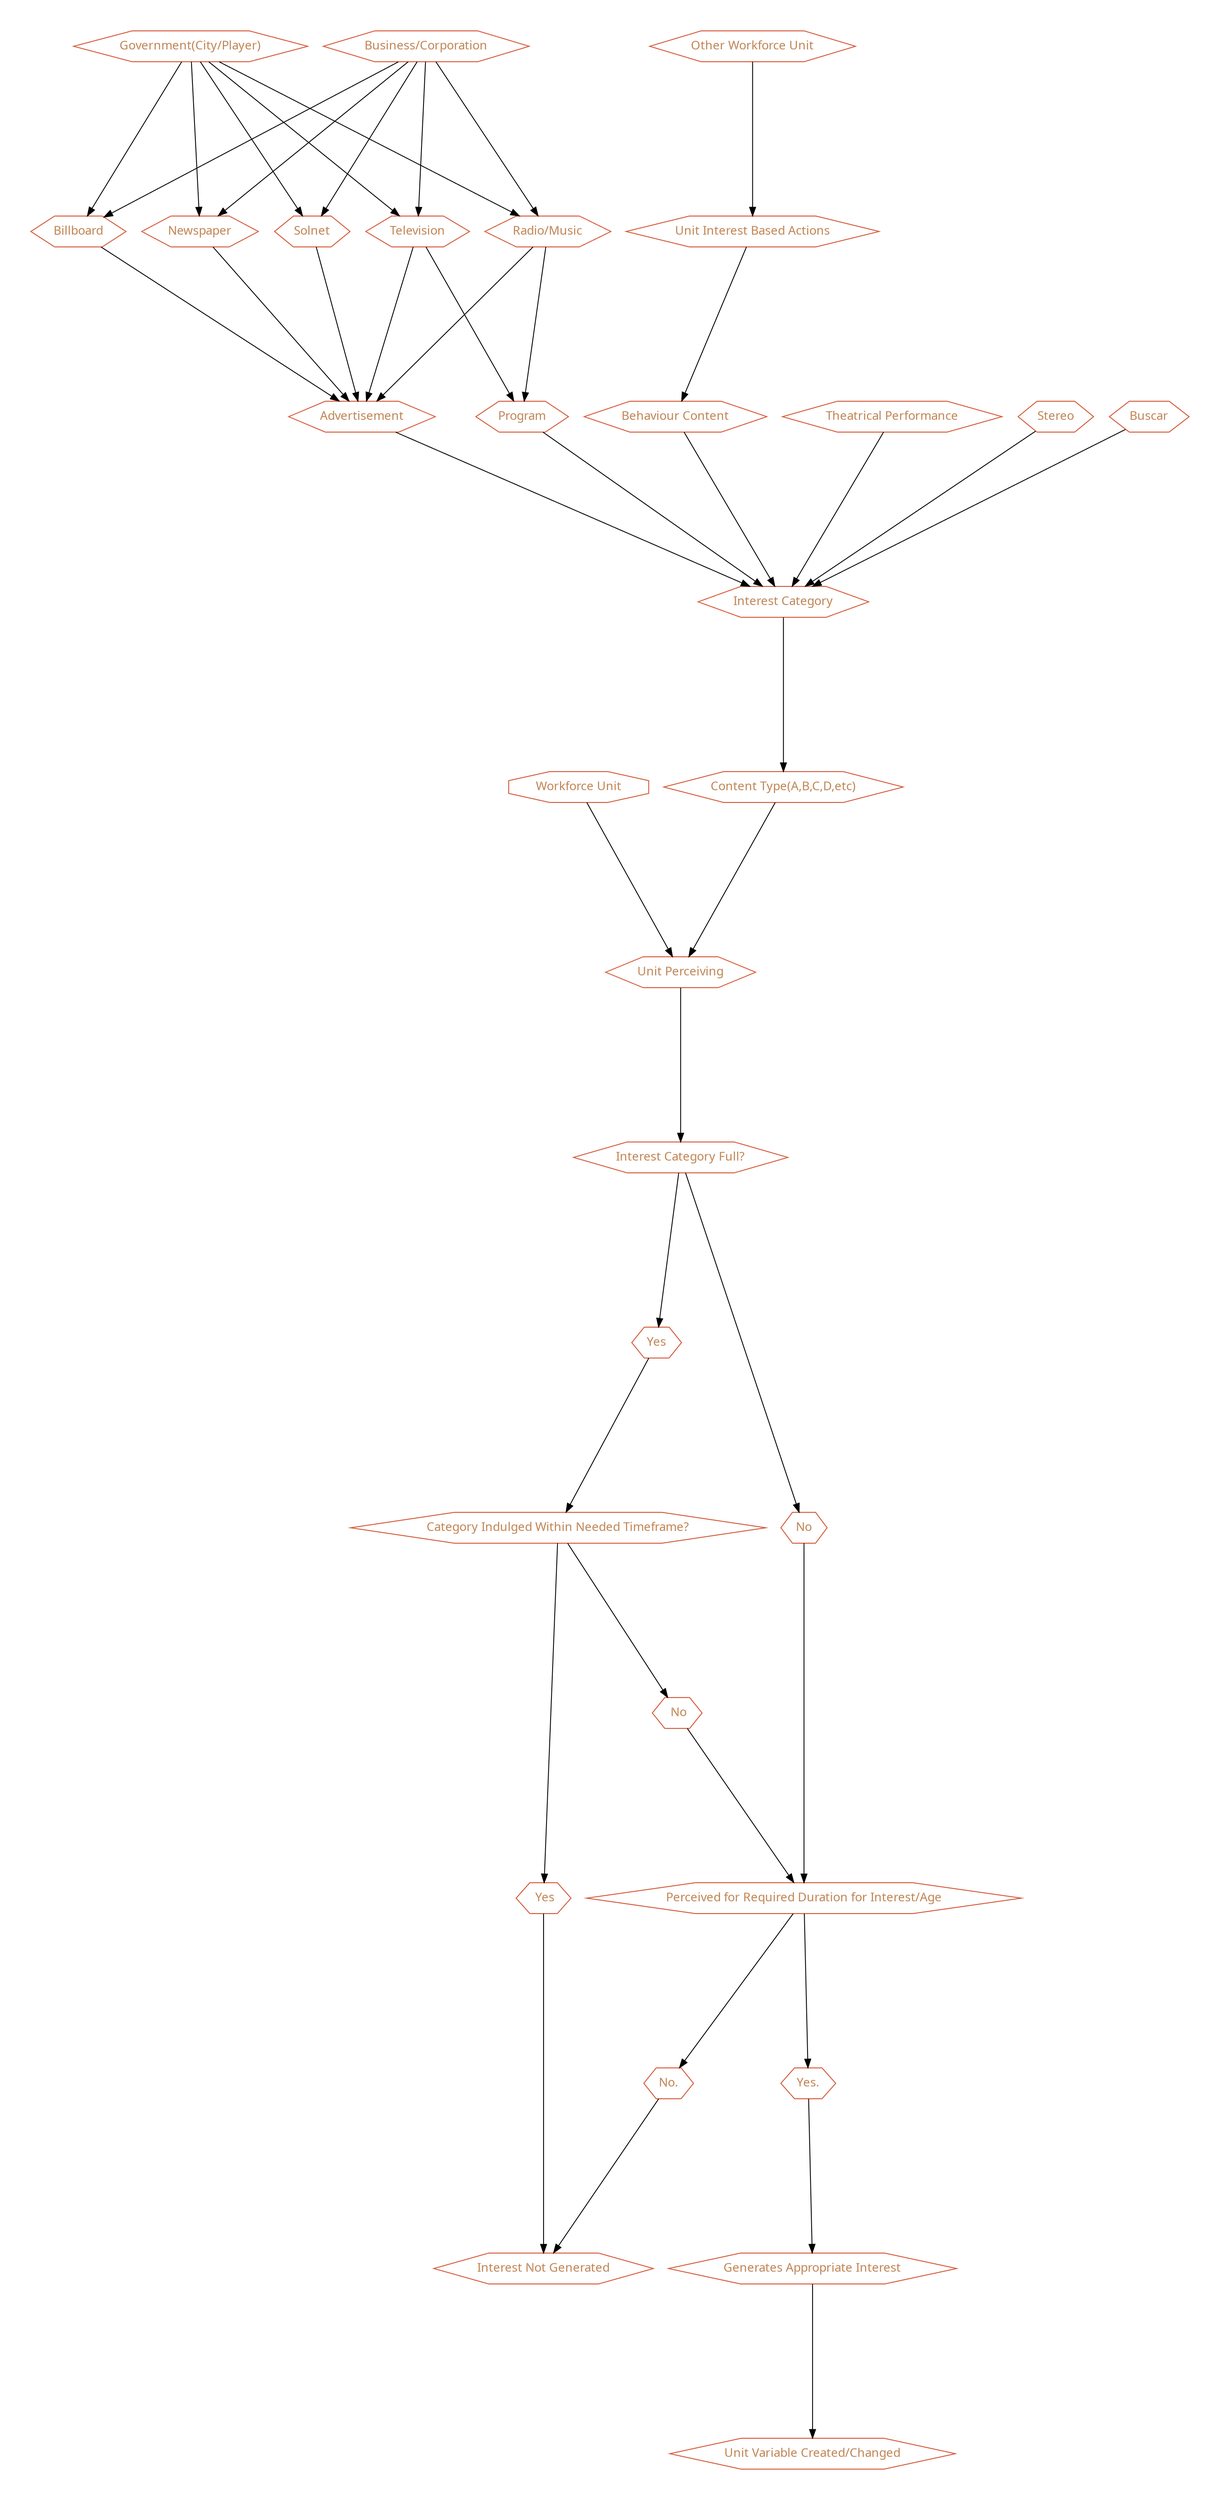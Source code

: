 /*
  This is part of the Avaneya Project Crew Handbook.
  Copyright (C) 2010-2017 Cartesian Theatre™ <info@cartesiantheatre.com>.
  See the file License for copying conditions.
  
  To manually compile:
      $ sudo aptitude install graphviz
      $ twopi -Tpdf Workforce_Interests.twopi.gv -o Workforce_Interests.pdf
*/

digraph Workforce_Needs
{
    // Graph attributes...
    bgcolor="transparent";
    margin="0";
    ratio="auto";
    ranksep="2.5";
    pad="0.5,0.5";
    compound="true";
    overlap="vpsc";
    root="Zones";

    // Node attributes...
    node[color="#d3502dff"];
    node[fillcolor="gray10"];
    node[fontcolor="#c08453ff"];
    node[fontname="Ubuntu"];
    node[shape="none"]


// Interests

	"Workforce Unit"[shape="octagon"]
	"Television"[shape="hexagon"]
	"Radio/Music"[shape="hexagon"]
	"Billboard"[shape="hexagon"]
	"Newspaper"[shape="hexagon"]
	"Solnet"[shape="hexagon"]
	"Advertisement"[shape="hexagon"]
	"Program"[shape="hexagon"]
	"Business/Corporation"[shape="hexagon"]
	"Government(City/Player)"[shape="hexagon"]
	"Content Type(A,B,C,D,etc)"[shape="hexagon"]
	"Unit Perceiving"[shape="hexagon"]
	"Perceived for Required Duration for Interest/Age"[shape="hexagon"]
	"Generates Appropriate Interest"[shape="hexagon"]
	"Other Workforce Unit"[shape="hexagon"]
	"Unit Interest Based Actions"[shape="hexagon"]
	"Behaviour Content"[shape="hexagon"]
	"Interest Category Full?"[shape="hexagon"]
	"Yes"[shape="hexagon"]
	"Yes."[shape="hexagon"]
	"No"[shape="hexagon"]
	"No."[shape="hexagon"]
	"Interest Not Generated"[shape="hexagon"]
	"Unit Variable Created/Changed"[shape="hexagon"]
	"Theatrical Performance"[shape="hexagon"]
	"Stereo"[shape="hexagon"]
	"Buscar"[shape="hexagon"]
	"Category Indulged Within Needed Timeframe?"[shape="hexagon"]
	" Yes"[shape="hexagon"]
	" No"[shape="hexagon"]
	"Interest Category"[shape="hexagon"]



// Relations
	// Television & Media	

	"Business/Corporation"		-> "Television";
	"Government(City/Player)"	-> "Television";
	"Business/Corporation"		-> "Radio/Music";
	"Government(City/Player)"	-> "Radio/Music";
	"Business/Corporation"		-> "Billboard";
	"Government(City/Player)"	-> "Billboard";
	"Business/Corporation"		-> "Newspaper";
	"Government(City/Player)"	-> "Newspaper";
	"Business/Corporation"		-> "Solnet";
	"Government(City/Player)"	-> "Solnet";	
	
	
	
	
	
	"Television"	-> "Advertisement";
	"Television"	-> "Program";
	"Radio/Music"	-> "Program";
	"Radio/Music"	-> "Advertisement";
	"Solnet"	-> "Advertisement";
	"Billboard"	-> "Advertisement";
	"Newspaper"	-> "Advertisement";


	"Advertisement"	-> "Interest Category";
	"Program"	-> "Interest Category";

	"Content Type(A,B,C,D,etc)"	-> "Unit Perceiving";	
	
	"Workforce Unit"	-> "Unit Perceiving";	
	
	"Unit Perceiving"	-> "Interest Category Full?";
					"Interest Category Full?" -> "Yes";
						"Yes"	-> "Category Indulged Within Needed Timeframe?";
						"Category Indulged Within Needed Timeframe?" -> " Yes";
						"Category Indulged Within Needed Timeframe?" -> " No";
							" Yes" 	-> "Interest Not Generated";
							" No"	-> "Perceived for Required Duration for Interest/Age";
					"Interest Category Full?" -> "No";
						"No"	-> "Perceived for Required Duration for Interest/Age";
								"Perceived for Required Duration for Interest/Age" -> "Yes.";
								"Perceived for Required Duration for Interest/Age" -> "No.";

									"Yes." 	-> "Generates Appropriate Interest";
									"No."	-> "Interest Not Generated";

	
	"Generates Appropriate Interest" -> "Unit Variable Created/Changed";


	"Interest Category"	-> "Content Type(A,B,C,D,etc)";
	
	

	// Behavioural Observations

	"Other Workforce Unit"		-> "Unit Interest Based Actions";
	"Unit Interest Based Actions"	-> "Behaviour Content";
	"Behaviour Content"		-> "Interest Category";
	
	
	
	// Theater/Song/Music

	"Theatrical Performance"	-> "Interest Category";
	"Stereo"			-> "Interest Category";	
	"Buscar"			-> "Interest Category";
 

	// 
	













}
